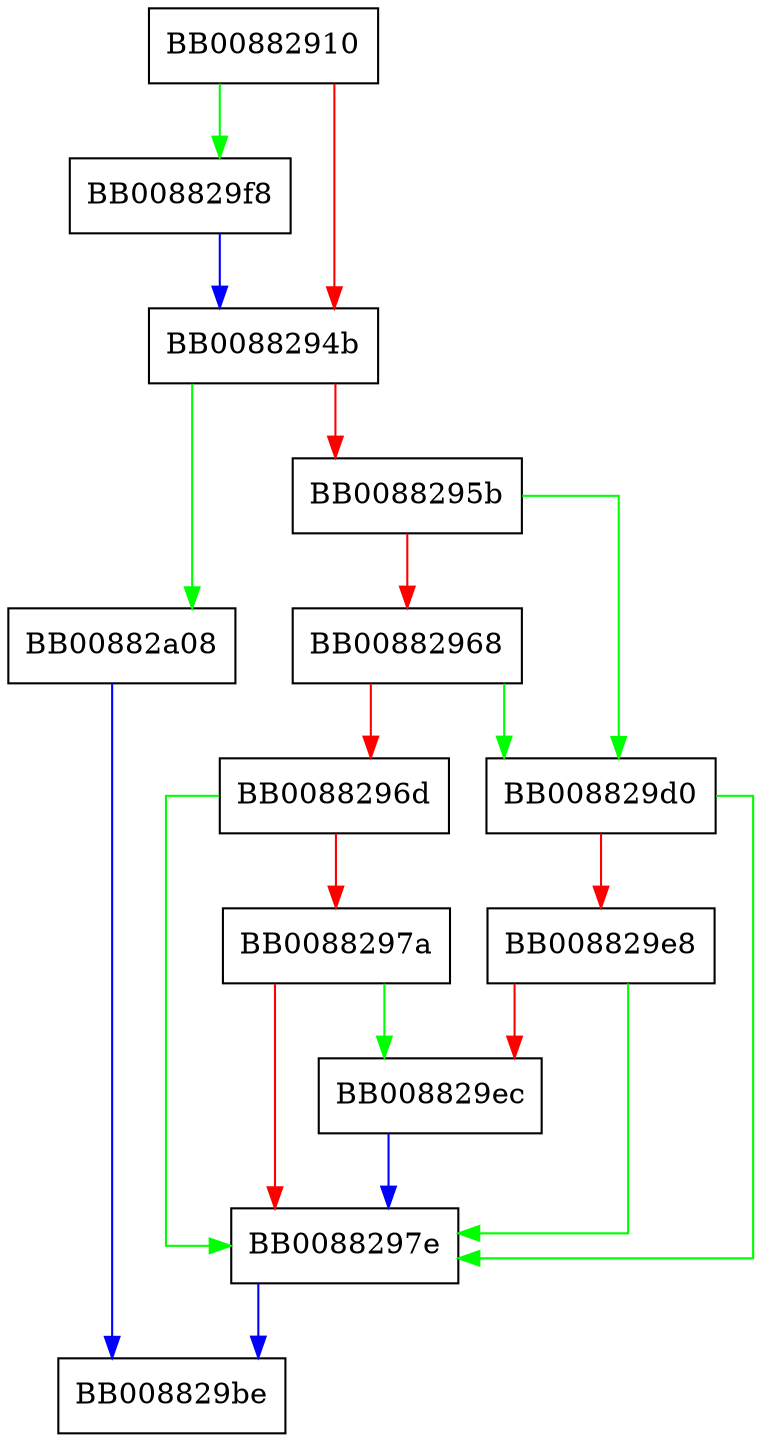 digraph _IO_default_setbuf {
  node [shape="box"];
  graph [splines=ortho];
  BB00882910 -> BB008829f8 [color="green"];
  BB00882910 -> BB0088294b [color="red"];
  BB0088294b -> BB00882a08 [color="green"];
  BB0088294b -> BB0088295b [color="red"];
  BB0088295b -> BB008829d0 [color="green"];
  BB0088295b -> BB00882968 [color="red"];
  BB00882968 -> BB008829d0 [color="green"];
  BB00882968 -> BB0088296d [color="red"];
  BB0088296d -> BB0088297e [color="green"];
  BB0088296d -> BB0088297a [color="red"];
  BB0088297a -> BB008829ec [color="green"];
  BB0088297a -> BB0088297e [color="red"];
  BB0088297e -> BB008829be [color="blue"];
  BB008829d0 -> BB0088297e [color="green"];
  BB008829d0 -> BB008829e8 [color="red"];
  BB008829e8 -> BB0088297e [color="green"];
  BB008829e8 -> BB008829ec [color="red"];
  BB008829ec -> BB0088297e [color="blue"];
  BB008829f8 -> BB0088294b [color="blue"];
  BB00882a08 -> BB008829be [color="blue"];
}